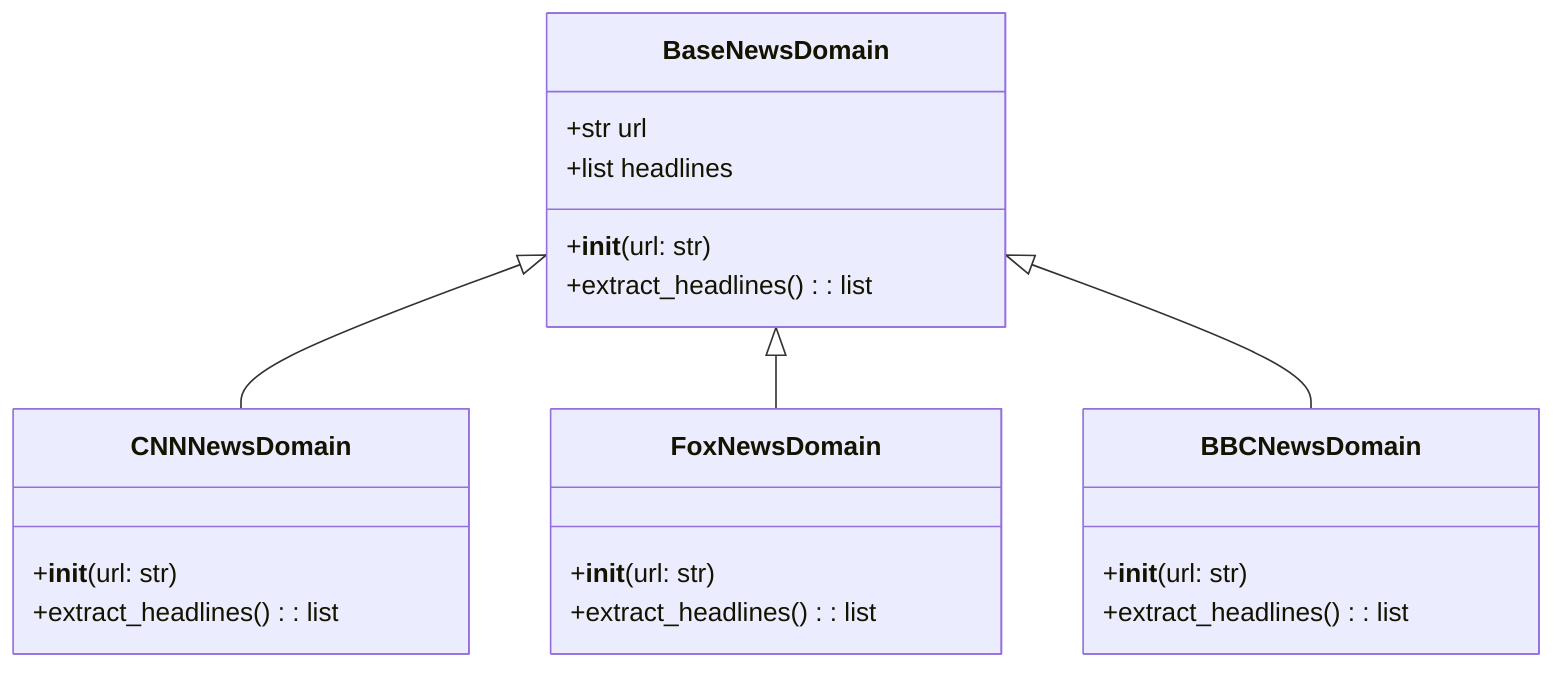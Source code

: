 classDiagram
        class BaseNewsDomain{
            +str url
            +list headlines
            +__init__(url: str)
            +extract_headlines(): list
        }
        class CNNNewsDomain{
            +__init__(url: str)
            +extract_headlines(): list
        }
        class FoxNewsDomain{
            +__init__(url: str)
            +extract_headlines(): list
        }
        class BBCNewsDomain{
            +__init__(url: str)
            +extract_headlines(): list
        }
        BaseNewsDomain <|-- CNNNewsDomain
        BaseNewsDomain <|-- FoxNewsDomain
        BaseNewsDomain <|-- BBCNewsDomain